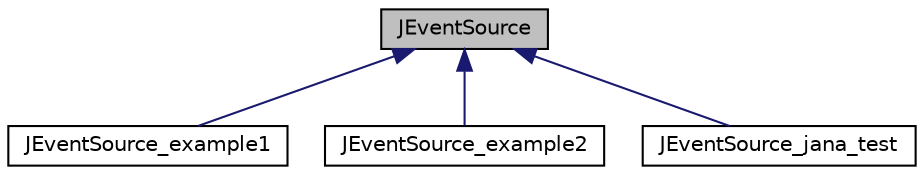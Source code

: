 digraph "JEventSource"
{
  edge [fontname="Helvetica",fontsize="10",labelfontname="Helvetica",labelfontsize="10"];
  node [fontname="Helvetica",fontsize="10",shape=record];
  Node1 [label="JEventSource",height=0.2,width=0.4,color="black", fillcolor="grey75", style="filled" fontcolor="black"];
  Node1 -> Node2 [dir="back",color="midnightblue",fontsize="10",style="solid",fontname="Helvetica"];
  Node2 [label="JEventSource_example1",height=0.2,width=0.4,color="black", fillcolor="white", style="filled",URL="$class_j_event_source__example1.html"];
  Node1 -> Node3 [dir="back",color="midnightblue",fontsize="10",style="solid",fontname="Helvetica"];
  Node3 [label="JEventSource_example2",height=0.2,width=0.4,color="black", fillcolor="white", style="filled",URL="$class_j_event_source__example2.html"];
  Node1 -> Node4 [dir="back",color="midnightblue",fontsize="10",style="solid",fontname="Helvetica"];
  Node4 [label="JEventSource_jana_test",height=0.2,width=0.4,color="black", fillcolor="white", style="filled",URL="$class_j_event_source__jana__test.html"];
}
